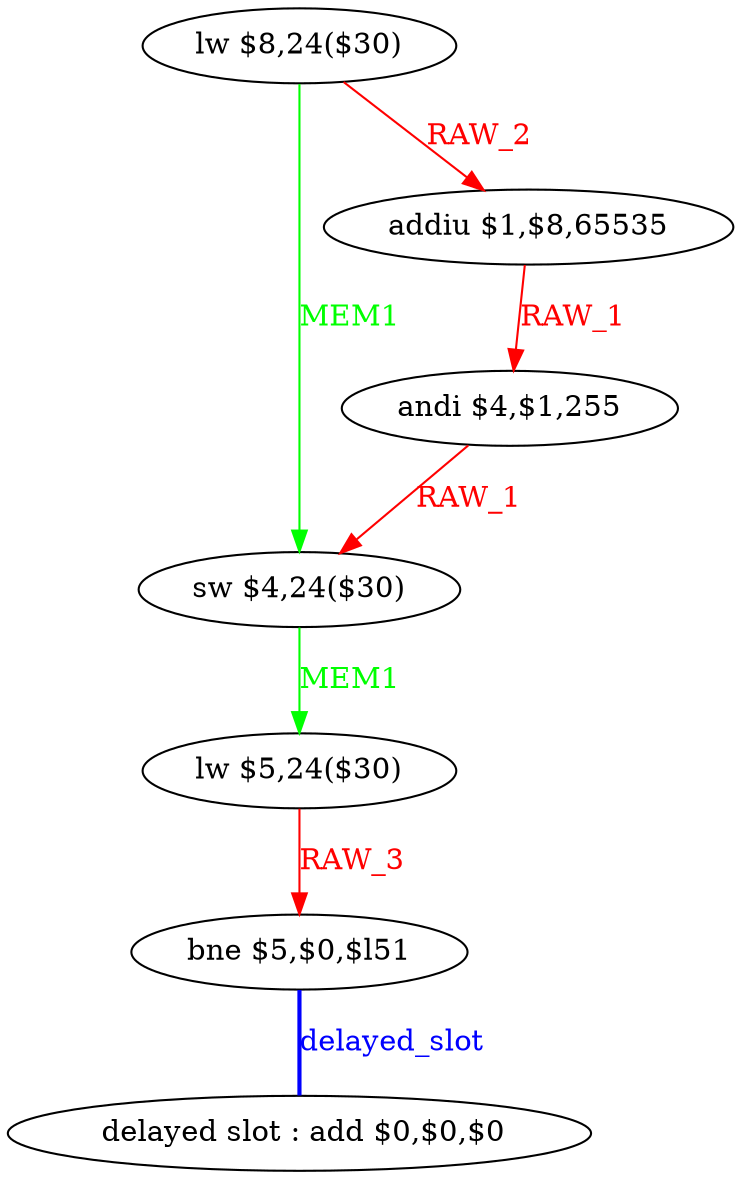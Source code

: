 digraph G1 {
node [shape = ellipse];
i6 [label = " delayed slot : add $0,$0,$0"] ;
i5 ->  i6 [style = bold, dir= none, fontcolor = blue, color = blue, label= "delayed_slot"];
i5 [label = "bne $5,$0,$l51"] ;
i0 [label = "lw $8,24($30)"] ;
i0 ->  i3 [color = green, fontcolor = green, label= "MEM1"];
i0 ->  i1 [color = red, fontcolor = red, label= "RAW_2"];
i3 [label = "sw $4,24($30)"] ;
i3 ->  i4 [color = green, fontcolor = green, label= "MEM1"];
i4 [label = "lw $5,24($30)"] ;
i4 ->  i5 [color = red, fontcolor = red, label= "RAW_3"];
i1 [label = "addiu $1,$8,65535"] ;
i1 ->  i2 [color = red, fontcolor = red, label= "RAW_1"];
i2 [label = "andi $4,$1,255"] ;
i2 ->  i3 [color = red, fontcolor = red, label= "RAW_1"];
}
